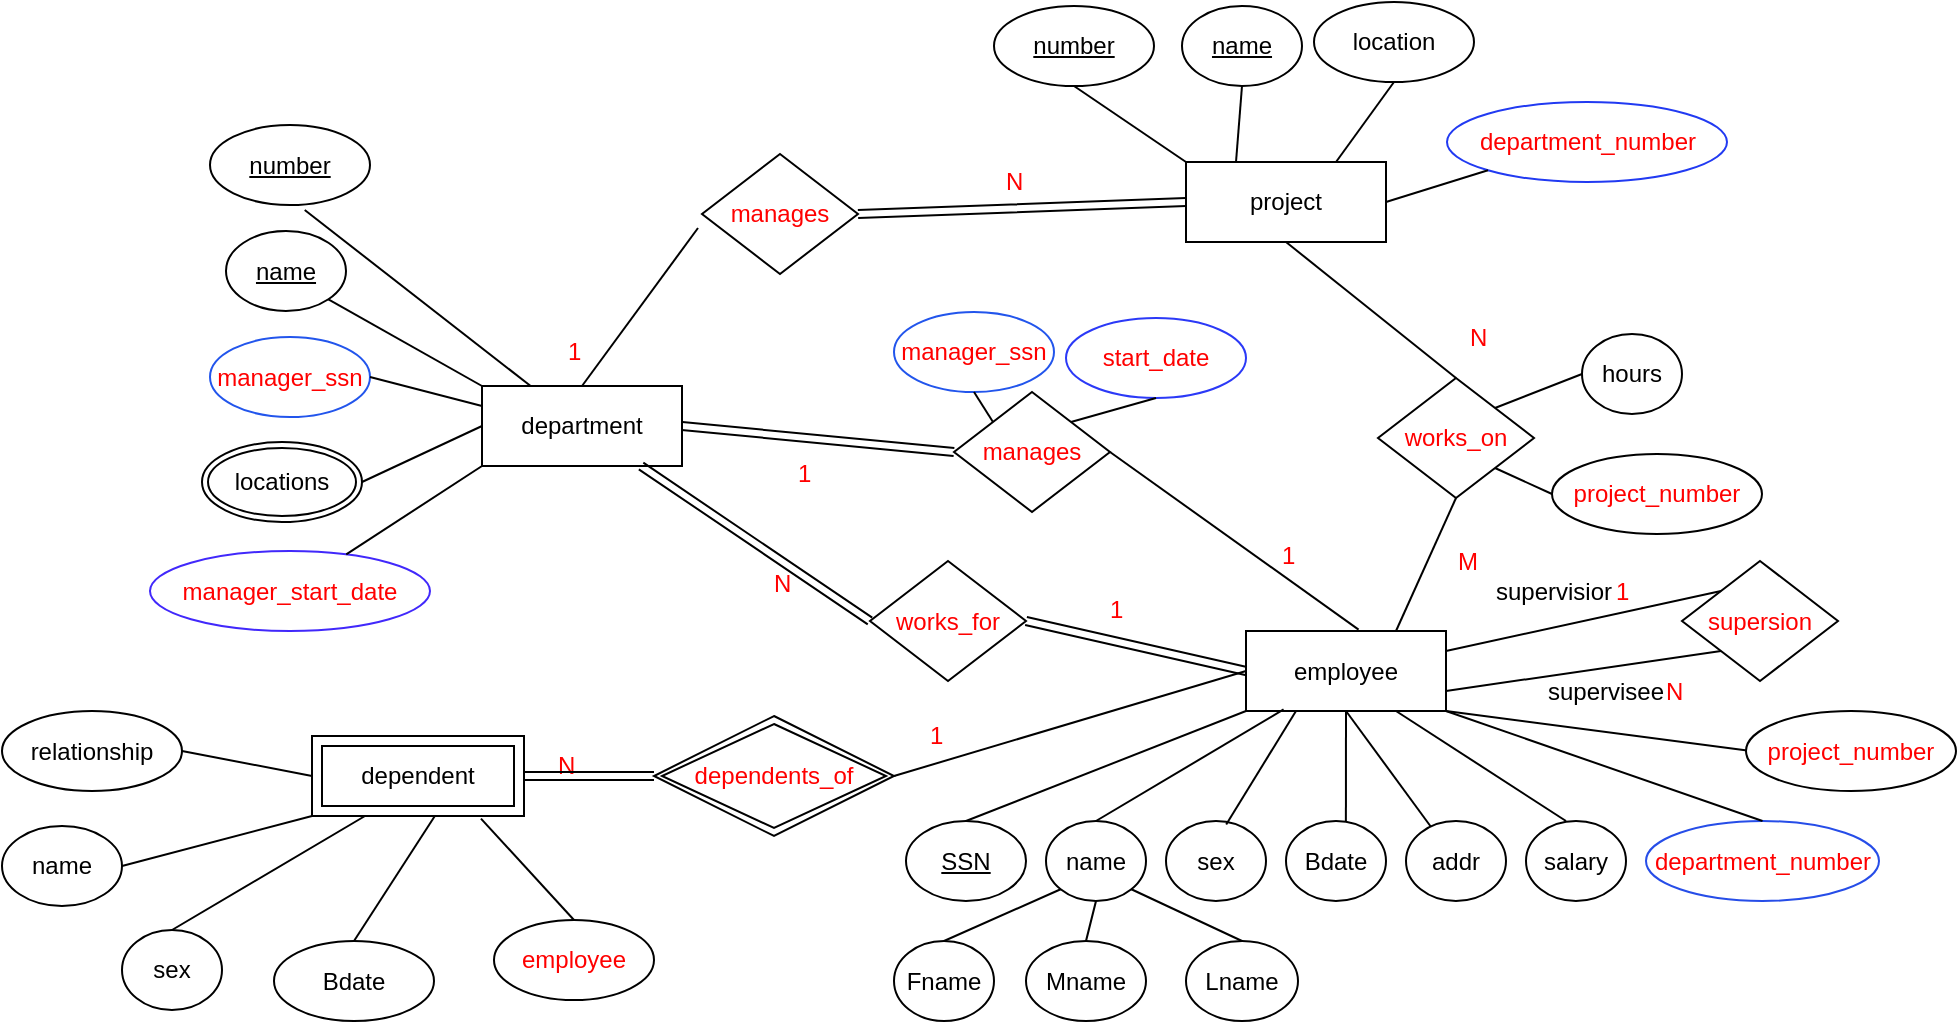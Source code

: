 <mxfile version="21.1.1" type="device">
  <diagram id="JC8BL4nsup9yCr4_APGE" name="E-R">
    <mxGraphModel dx="1202" dy="980" grid="0" gridSize="10" guides="1" tooltips="1" connect="1" arrows="1" fold="1" page="0" pageScale="1" pageWidth="827" pageHeight="1169" math="0" shadow="0">
      <root>
        <mxCell id="0" />
        <mxCell id="1" parent="0" />
        <mxCell id="Wl8H_iPrFYhx-jgxEYBW-3" value="manages" style="shape=rhombus;perimeter=rhombusPerimeter;whiteSpace=wrap;html=1;align=center;fontColor=#ff0000;" vertex="1" parent="1">
          <mxGeometry x="556" y="-17" width="78" height="60" as="geometry" />
        </mxCell>
        <mxCell id="Wl8H_iPrFYhx-jgxEYBW-4" value="" style="endArrow=none;html=1;rounded=0;entryX=0.563;entryY=-0.017;entryDx=0;entryDy=0;entryPerimeter=0;exitX=1;exitY=0.5;exitDx=0;exitDy=0;" edge="1" parent="1" source="Wl8H_iPrFYhx-jgxEYBW-3" target="vkApriOtjKxWbsv6Z0I2-6">
          <mxGeometry width="50" height="50" relative="1" as="geometry">
            <mxPoint x="215" y="219" as="sourcePoint" />
            <mxPoint x="363" y="138" as="targetPoint" />
          </mxGeometry>
        </mxCell>
        <mxCell id="Wl8H_iPrFYhx-jgxEYBW-5" value="" style="endArrow=none;html=1;rounded=0;exitX=0;exitY=0.5;exitDx=0;exitDy=0;entryX=1;entryY=0.5;entryDx=0;entryDy=0;shape=link;" edge="1" parent="1" source="Wl8H_iPrFYhx-jgxEYBW-3" target="Wl8H_iPrFYhx-jgxEYBW-6">
          <mxGeometry width="50" height="50" relative="1" as="geometry">
            <mxPoint x="367" y="222" as="sourcePoint" />
            <mxPoint x="344" y="249" as="targetPoint" />
          </mxGeometry>
        </mxCell>
        <mxCell id="Wl8H_iPrFYhx-jgxEYBW-6" value="department" style="whiteSpace=wrap;html=1;align=center;" vertex="1" parent="1">
          <mxGeometry x="320" y="-20" width="100" height="40" as="geometry" />
        </mxCell>
        <mxCell id="Wl8H_iPrFYhx-jgxEYBW-7" value="number" style="ellipse;whiteSpace=wrap;html=1;align=center;fontStyle=4;" vertex="1" parent="1">
          <mxGeometry x="184" y="-150.5" width="80" height="40" as="geometry" />
        </mxCell>
        <mxCell id="Wl8H_iPrFYhx-jgxEYBW-8" value="name" style="ellipse;whiteSpace=wrap;html=1;align=center;fontStyle=4;" vertex="1" parent="1">
          <mxGeometry x="192" y="-97.5" width="60" height="40" as="geometry" />
        </mxCell>
        <mxCell id="Wl8H_iPrFYhx-jgxEYBW-9" value="locations" style="ellipse;shape=doubleEllipse;margin=3;whiteSpace=wrap;html=1;align=center;" vertex="1" parent="1">
          <mxGeometry x="180" y="8" width="80" height="40" as="geometry" />
        </mxCell>
        <mxCell id="Wl8H_iPrFYhx-jgxEYBW-10" value="manager_ssn" style="ellipse;whiteSpace=wrap;html=1;align=center;strokeColor=#2255ec;fontColor=#ff0000;" vertex="1" parent="1">
          <mxGeometry x="184" y="-44.5" width="80" height="40" as="geometry" />
        </mxCell>
        <mxCell id="Wl8H_iPrFYhx-jgxEYBW-11" value="manager_start_date" style="ellipse;whiteSpace=wrap;html=1;align=center;fontColor=#ff0000;strokeColor=#4128fb;" vertex="1" parent="1">
          <mxGeometry x="154" y="62.5" width="140" height="40" as="geometry" />
        </mxCell>
        <mxCell id="Wl8H_iPrFYhx-jgxEYBW-12" value="" style="endArrow=none;html=1;rounded=0;exitX=0.592;exitY=1.063;exitDx=0;exitDy=0;exitPerimeter=0;" edge="1" parent="1" source="Wl8H_iPrFYhx-jgxEYBW-7" target="Wl8H_iPrFYhx-jgxEYBW-6">
          <mxGeometry width="50" height="50" relative="1" as="geometry">
            <mxPoint x="170" y="120" as="sourcePoint" />
            <mxPoint x="220" y="70" as="targetPoint" />
          </mxGeometry>
        </mxCell>
        <mxCell id="Wl8H_iPrFYhx-jgxEYBW-13" value="" style="endArrow=none;html=1;rounded=0;exitX=1;exitY=1;exitDx=0;exitDy=0;entryX=0;entryY=0;entryDx=0;entryDy=0;" edge="1" parent="1" source="Wl8H_iPrFYhx-jgxEYBW-8" target="Wl8H_iPrFYhx-jgxEYBW-6">
          <mxGeometry width="50" height="50" relative="1" as="geometry">
            <mxPoint x="100" y="130" as="sourcePoint" />
            <mxPoint x="230" y="80" as="targetPoint" />
          </mxGeometry>
        </mxCell>
        <mxCell id="Wl8H_iPrFYhx-jgxEYBW-14" value="" style="endArrow=none;html=1;rounded=0;exitX=1;exitY=0.5;exitDx=0;exitDy=0;entryX=0;entryY=0.25;entryDx=0;entryDy=0;" edge="1" parent="1" source="Wl8H_iPrFYhx-jgxEYBW-10" target="Wl8H_iPrFYhx-jgxEYBW-6">
          <mxGeometry width="50" height="50" relative="1" as="geometry">
            <mxPoint x="130" y="160" as="sourcePoint" />
            <mxPoint x="260" y="110" as="targetPoint" />
          </mxGeometry>
        </mxCell>
        <mxCell id="Wl8H_iPrFYhx-jgxEYBW-15" value="" style="endArrow=none;html=1;rounded=0;exitX=1;exitY=0.5;exitDx=0;exitDy=0;entryX=0;entryY=0.5;entryDx=0;entryDy=0;" edge="1" parent="1" source="Wl8H_iPrFYhx-jgxEYBW-9" target="Wl8H_iPrFYhx-jgxEYBW-6">
          <mxGeometry width="50" height="50" relative="1" as="geometry">
            <mxPoint x="140" y="170" as="sourcePoint" />
            <mxPoint x="270" y="120" as="targetPoint" />
          </mxGeometry>
        </mxCell>
        <mxCell id="Wl8H_iPrFYhx-jgxEYBW-16" value="" style="endArrow=none;html=1;rounded=0;exitX=0;exitY=1;exitDx=0;exitDy=0;" edge="1" parent="1" source="Wl8H_iPrFYhx-jgxEYBW-6" target="Wl8H_iPrFYhx-jgxEYBW-11">
          <mxGeometry width="50" height="50" relative="1" as="geometry">
            <mxPoint x="150" y="180" as="sourcePoint" />
            <mxPoint x="280" y="130" as="targetPoint" />
          </mxGeometry>
        </mxCell>
        <mxCell id="Wl8H_iPrFYhx-jgxEYBW-18" value="&lt;div&gt;1&lt;/div&gt;" style="text;html=1;strokeColor=none;fillColor=none;align=left;verticalAlign=middle;whiteSpace=wrap;rounded=0;fontColor=#ff0000;" vertex="1" parent="1">
          <mxGeometry x="718" y="58" width="19" height="14" as="geometry" />
        </mxCell>
        <mxCell id="Wl8H_iPrFYhx-jgxEYBW-19" value="&lt;div&gt;1&lt;/div&gt;" style="text;html=1;strokeColor=none;fillColor=none;align=left;verticalAlign=middle;whiteSpace=wrap;rounded=0;fontColor=#ff0000;" vertex="1" parent="1">
          <mxGeometry x="476" y="16" width="13" height="16" as="geometry" />
        </mxCell>
        <mxCell id="Wl8H_iPrFYhx-jgxEYBW-20" value="start_date" style="ellipse;whiteSpace=wrap;html=1;align=center;fontColor=#ff0000;strokeColor=#2b39f7;" vertex="1" parent="1">
          <mxGeometry x="612" y="-54" width="90" height="40" as="geometry" />
        </mxCell>
        <mxCell id="Wl8H_iPrFYhx-jgxEYBW-21" value="" style="endArrow=none;html=1;rounded=0;exitX=0.5;exitY=1;exitDx=0;exitDy=0;entryX=1;entryY=0;entryDx=0;entryDy=0;" edge="1" parent="1" source="Wl8H_iPrFYhx-jgxEYBW-20" target="Wl8H_iPrFYhx-jgxEYBW-3">
          <mxGeometry width="50" height="50" relative="1" as="geometry">
            <mxPoint x="280" y="130" as="sourcePoint" />
            <mxPoint x="300" y="80" as="targetPoint" />
          </mxGeometry>
        </mxCell>
        <mxCell id="Wl8H_iPrFYhx-jgxEYBW-22" value="manager_ssn" style="ellipse;whiteSpace=wrap;html=1;align=center;strokeColor=#2255ec;fontColor=#ff0000;" vertex="1" parent="1">
          <mxGeometry x="526" y="-57" width="80" height="40" as="geometry" />
        </mxCell>
        <mxCell id="Wl8H_iPrFYhx-jgxEYBW-23" value="" style="endArrow=none;html=1;rounded=0;exitX=0.5;exitY=1;exitDx=0;exitDy=0;entryX=0;entryY=0;entryDx=0;entryDy=0;" edge="1" parent="1" source="Wl8H_iPrFYhx-jgxEYBW-22" target="Wl8H_iPrFYhx-jgxEYBW-3">
          <mxGeometry width="50" height="50" relative="1" as="geometry">
            <mxPoint x="132" y="468" as="sourcePoint" />
            <mxPoint x="318" y="380" as="targetPoint" />
          </mxGeometry>
        </mxCell>
        <mxCell id="x9lgvti6asZpMGQ8VtIj-3" value="manages" style="shape=rhombus;perimeter=rhombusPerimeter;whiteSpace=wrap;html=1;align=center;fontColor=#ff0000;" vertex="1" parent="1">
          <mxGeometry x="430" y="-136" width="78" height="60" as="geometry" />
        </mxCell>
        <mxCell id="x9lgvti6asZpMGQ8VtIj-5" value="" style="endArrow=none;html=1;rounded=0;exitX=0.5;exitY=0;exitDx=0;exitDy=0;" edge="1" parent="1" source="Wl8H_iPrFYhx-jgxEYBW-6">
          <mxGeometry width="50" height="50" relative="1" as="geometry">
            <mxPoint x="184" y="-254" as="sourcePoint" />
            <mxPoint x="428" y="-99" as="targetPoint" />
          </mxGeometry>
        </mxCell>
        <mxCell id="x9lgvti6asZpMGQ8VtIj-6" value="project" style="whiteSpace=wrap;html=1;align=center;" vertex="1" parent="1">
          <mxGeometry x="672" y="-132" width="100" height="40" as="geometry" />
        </mxCell>
        <mxCell id="x9lgvti6asZpMGQ8VtIj-7" value="number" style="ellipse;whiteSpace=wrap;html=1;align=center;fontStyle=4;" vertex="1" parent="1">
          <mxGeometry x="576" y="-210" width="80" height="40" as="geometry" />
        </mxCell>
        <mxCell id="x9lgvti6asZpMGQ8VtIj-8" value="name" style="ellipse;whiteSpace=wrap;html=1;align=center;fontStyle=4;" vertex="1" parent="1">
          <mxGeometry x="670" y="-210" width="60" height="40" as="geometry" />
        </mxCell>
        <mxCell id="x9lgvti6asZpMGQ8VtIj-9" value="location" style="ellipse;whiteSpace=wrap;html=1;align=center;" vertex="1" parent="1">
          <mxGeometry x="736" y="-212" width="80" height="40" as="geometry" />
        </mxCell>
        <mxCell id="x9lgvti6asZpMGQ8VtIj-10" value="department_number" style="ellipse;whiteSpace=wrap;html=1;align=center;strokeColor=#213af2;fontColor=#ff0000;" vertex="1" parent="1">
          <mxGeometry x="802.5" y="-162" width="140" height="40" as="geometry" />
        </mxCell>
        <mxCell id="x9lgvti6asZpMGQ8VtIj-11" value="" style="endArrow=none;html=1;rounded=0;exitX=0.5;exitY=1;exitDx=0;exitDy=0;entryX=0;entryY=0;entryDx=0;entryDy=0;" edge="1" parent="1" source="x9lgvti6asZpMGQ8VtIj-7" target="x9lgvti6asZpMGQ8VtIj-6">
          <mxGeometry width="50" height="50" relative="1" as="geometry">
            <mxPoint x="796" y="-33" as="sourcePoint" />
            <mxPoint x="846" y="-83" as="targetPoint" />
          </mxGeometry>
        </mxCell>
        <mxCell id="x9lgvti6asZpMGQ8VtIj-12" value="" style="endArrow=none;html=1;rounded=0;exitX=0.5;exitY=1;exitDx=0;exitDy=0;entryX=0.25;entryY=0;entryDx=0;entryDy=0;" edge="1" parent="1" source="x9lgvti6asZpMGQ8VtIj-8" target="x9lgvti6asZpMGQ8VtIj-6">
          <mxGeometry width="50" height="50" relative="1" as="geometry">
            <mxPoint x="726" y="-23" as="sourcePoint" />
            <mxPoint x="856" y="-73" as="targetPoint" />
          </mxGeometry>
        </mxCell>
        <mxCell id="x9lgvti6asZpMGQ8VtIj-13" value="" style="endArrow=none;html=1;rounded=0;exitX=0.5;exitY=1;exitDx=0;exitDy=0;entryX=0.75;entryY=0;entryDx=0;entryDy=0;" edge="1" parent="1" source="x9lgvti6asZpMGQ8VtIj-9" target="x9lgvti6asZpMGQ8VtIj-6">
          <mxGeometry width="50" height="50" relative="1" as="geometry">
            <mxPoint x="756" y="7" as="sourcePoint" />
            <mxPoint x="882" y="-124" as="targetPoint" />
          </mxGeometry>
        </mxCell>
        <mxCell id="x9lgvti6asZpMGQ8VtIj-14" value="" style="endArrow=none;html=1;rounded=0;exitX=1;exitY=0.5;exitDx=0;exitDy=0;entryX=0;entryY=1;entryDx=0;entryDy=0;" edge="1" parent="1" source="x9lgvti6asZpMGQ8VtIj-6" target="x9lgvti6asZpMGQ8VtIj-10">
          <mxGeometry width="50" height="50" relative="1" as="geometry">
            <mxPoint x="776" y="27" as="sourcePoint" />
            <mxPoint x="906" y="-23" as="targetPoint" />
          </mxGeometry>
        </mxCell>
        <mxCell id="x9lgvti6asZpMGQ8VtIj-15" value="&lt;div&gt;1&lt;/div&gt;" style="text;html=1;strokeColor=none;fillColor=none;align=left;verticalAlign=middle;whiteSpace=wrap;rounded=0;fontColor=#ff0000;" vertex="1" parent="1">
          <mxGeometry x="360.5" y="-44" width="19" height="14" as="geometry" />
        </mxCell>
        <mxCell id="x9lgvti6asZpMGQ8VtIj-16" value="&lt;div&gt;N&lt;/div&gt;" style="text;html=1;strokeColor=none;fillColor=none;align=left;verticalAlign=middle;whiteSpace=wrap;rounded=0;fontColor=#ff0000;" vertex="1" parent="1">
          <mxGeometry x="579.5" y="-130" width="13" height="16" as="geometry" />
        </mxCell>
        <mxCell id="x9lgvti6asZpMGQ8VtIj-17" value="" style="endArrow=none;html=1;rounded=0;entryX=0;entryY=0.5;entryDx=0;entryDy=0;shape=link;exitX=1;exitY=0.5;exitDx=0;exitDy=0;" edge="1" parent="1" source="x9lgvti6asZpMGQ8VtIj-3" target="x9lgvti6asZpMGQ8VtIj-6">
          <mxGeometry width="50" height="50" relative="1" as="geometry">
            <mxPoint x="590" y="-108" as="sourcePoint" />
            <mxPoint x="413" y="-151" as="targetPoint" />
          </mxGeometry>
        </mxCell>
        <mxCell id="vkApriOtjKxWbsv6Z0I2-3" value="works_for" style="shape=rhombus;perimeter=rhombusPerimeter;whiteSpace=wrap;html=1;align=center;fontColor=#ff0000;" vertex="1" parent="1">
          <mxGeometry x="514" y="67.5" width="78" height="60" as="geometry" />
        </mxCell>
        <mxCell id="vkApriOtjKxWbsv6Z0I2-6" value="employee" style="whiteSpace=wrap;html=1;align=center;" vertex="1" parent="1">
          <mxGeometry x="702" y="102.5" width="100" height="40" as="geometry" />
        </mxCell>
        <mxCell id="vkApriOtjKxWbsv6Z0I2-7" value="SSN" style="ellipse;whiteSpace=wrap;html=1;align=center;fontStyle=4;" vertex="1" parent="1">
          <mxGeometry x="532" y="197.5" width="60" height="40" as="geometry" />
        </mxCell>
        <mxCell id="vkApriOtjKxWbsv6Z0I2-8" value="name" style="ellipse;whiteSpace=wrap;html=1;align=center;" vertex="1" parent="1">
          <mxGeometry x="602" y="197.5" width="50" height="40" as="geometry" />
        </mxCell>
        <mxCell id="vkApriOtjKxWbsv6Z0I2-9" value="department_number" style="ellipse;whiteSpace=wrap;html=1;align=center;strokeColor=#264de8;fontColor=#ff0000;" vertex="1" parent="1">
          <mxGeometry x="902" y="197.5" width="116.5" height="40" as="geometry" />
        </mxCell>
        <mxCell id="vkApriOtjKxWbsv6Z0I2-10" value="" style="endArrow=none;html=1;rounded=0;exitX=0.5;exitY=0;exitDx=0;exitDy=0;entryX=0;entryY=1;entryDx=0;entryDy=0;" edge="1" parent="1" source="vkApriOtjKxWbsv6Z0I2-7" target="vkApriOtjKxWbsv6Z0I2-6">
          <mxGeometry width="50" height="50" relative="1" as="geometry">
            <mxPoint x="632" y="197.5" as="sourcePoint" />
            <mxPoint x="682" y="147.5" as="targetPoint" />
          </mxGeometry>
        </mxCell>
        <mxCell id="vkApriOtjKxWbsv6Z0I2-11" value="" style="endArrow=none;html=1;rounded=0;exitX=0.599;exitY=0.021;exitDx=0;exitDy=0;exitPerimeter=0;entryX=0.5;entryY=1;entryDx=0;entryDy=0;" edge="1" parent="1" source="vkApriOtjKxWbsv6Z0I2-19" target="vkApriOtjKxWbsv6Z0I2-6">
          <mxGeometry width="50" height="50" relative="1" as="geometry">
            <mxPoint x="642" y="197.5" as="sourcePoint" />
            <mxPoint x="812" y="157.5" as="targetPoint" />
          </mxGeometry>
        </mxCell>
        <mxCell id="vkApriOtjKxWbsv6Z0I2-12" value="" style="endArrow=none;html=1;rounded=0;exitX=0.5;exitY=0;exitDx=0;exitDy=0;entryX=0.188;entryY=0.981;entryDx=0;entryDy=0;entryPerimeter=0;" edge="1" parent="1" source="vkApriOtjKxWbsv6Z0I2-8" target="vkApriOtjKxWbsv6Z0I2-6">
          <mxGeometry width="50" height="50" relative="1" as="geometry">
            <mxPoint x="592" y="237.5" as="sourcePoint" />
            <mxPoint x="722" y="187.5" as="targetPoint" />
          </mxGeometry>
        </mxCell>
        <mxCell id="vkApriOtjKxWbsv6Z0I2-13" value="" style="endArrow=none;html=1;rounded=0;exitX=0;exitY=0.5;exitDx=0;exitDy=0;entryX=1;entryY=1;entryDx=0;entryDy=0;" edge="1" parent="1" target="vkApriOtjKxWbsv6Z0I2-6">
          <mxGeometry width="50" height="50" relative="1" as="geometry">
            <mxPoint x="954.5" y="162.5" as="sourcePoint" />
            <mxPoint x="732" y="197.5" as="targetPoint" />
          </mxGeometry>
        </mxCell>
        <mxCell id="vkApriOtjKxWbsv6Z0I2-14" value="" style="endArrow=none;html=1;rounded=0;entryX=0.5;entryY=0;entryDx=0;entryDy=0;exitX=1;exitY=1;exitDx=0;exitDy=0;" edge="1" parent="1" target="vkApriOtjKxWbsv6Z0I2-9" source="vkApriOtjKxWbsv6Z0I2-6">
          <mxGeometry width="50" height="50" relative="1" as="geometry">
            <mxPoint x="800" y="145" as="sourcePoint" />
            <mxPoint x="742" y="207.5" as="targetPoint" />
          </mxGeometry>
        </mxCell>
        <mxCell id="vkApriOtjKxWbsv6Z0I2-15" value="Mname" style="ellipse;whiteSpace=wrap;html=1;align=center;" vertex="1" parent="1">
          <mxGeometry x="592" y="257.5" width="60" height="40" as="geometry" />
        </mxCell>
        <mxCell id="vkApriOtjKxWbsv6Z0I2-16" value="Lname" style="ellipse;whiteSpace=wrap;html=1;align=center;" vertex="1" parent="1">
          <mxGeometry x="672" y="257.5" width="56" height="40" as="geometry" />
        </mxCell>
        <mxCell id="vkApriOtjKxWbsv6Z0I2-17" value="Fname" style="ellipse;whiteSpace=wrap;html=1;align=center;" vertex="1" parent="1">
          <mxGeometry x="526" y="257.5" width="50" height="40" as="geometry" />
        </mxCell>
        <mxCell id="vkApriOtjKxWbsv6Z0I2-18" value="sex" style="ellipse;whiteSpace=wrap;html=1;align=center;" vertex="1" parent="1">
          <mxGeometry x="662" y="197.5" width="50" height="40" as="geometry" />
        </mxCell>
        <mxCell id="vkApriOtjKxWbsv6Z0I2-19" value="Bdate" style="ellipse;whiteSpace=wrap;html=1;align=center;" vertex="1" parent="1">
          <mxGeometry x="722" y="197.5" width="50" height="40" as="geometry" />
        </mxCell>
        <mxCell id="vkApriOtjKxWbsv6Z0I2-20" value="addr" style="ellipse;whiteSpace=wrap;html=1;align=center;" vertex="1" parent="1">
          <mxGeometry x="782" y="197.5" width="50" height="40" as="geometry" />
        </mxCell>
        <mxCell id="vkApriOtjKxWbsv6Z0I2-21" value="salary" style="ellipse;whiteSpace=wrap;html=1;align=center;" vertex="1" parent="1">
          <mxGeometry x="842" y="197.5" width="50" height="40" as="geometry" />
        </mxCell>
        <mxCell id="vkApriOtjKxWbsv6Z0I2-22" value="hours" style="ellipse;whiteSpace=wrap;html=1;align=center;" vertex="1" parent="1">
          <mxGeometry x="870" y="-46" width="50" height="40" as="geometry" />
        </mxCell>
        <mxCell id="vkApriOtjKxWbsv6Z0I2-23" value="project_number" style="ellipse;whiteSpace=wrap;html=1;align=center;fontColor=#ff0000;" vertex="1" parent="1">
          <mxGeometry x="952" y="142.5" width="105" height="40" as="geometry" />
        </mxCell>
        <mxCell id="vkApriOtjKxWbsv6Z0I2-25" value="" style="endArrow=none;html=1;rounded=0;exitX=0.602;exitY=0.044;exitDx=0;exitDy=0;entryX=0.25;entryY=1;entryDx=0;entryDy=0;exitPerimeter=0;" edge="1" parent="1" source="vkApriOtjKxWbsv6Z0I2-18" target="vkApriOtjKxWbsv6Z0I2-6">
          <mxGeometry width="50" height="50" relative="1" as="geometry">
            <mxPoint x="572" y="207.5" as="sourcePoint" />
            <mxPoint x="782" y="167.5" as="targetPoint" />
          </mxGeometry>
        </mxCell>
        <mxCell id="vkApriOtjKxWbsv6Z0I2-26" value="" style="endArrow=none;html=1;rounded=0;entryX=0.5;entryY=1;entryDx=0;entryDy=0;" edge="1" parent="1" source="vkApriOtjKxWbsv6Z0I2-20" target="vkApriOtjKxWbsv6Z0I2-6">
          <mxGeometry width="50" height="50" relative="1" as="geometry">
            <mxPoint x="582" y="217.5" as="sourcePoint" />
            <mxPoint x="792" y="177.5" as="targetPoint" />
          </mxGeometry>
        </mxCell>
        <mxCell id="vkApriOtjKxWbsv6Z0I2-27" value="" style="endArrow=none;html=1;rounded=0;exitX=0.5;exitY=0;exitDx=0;exitDy=0;entryX=0;entryY=1;entryDx=0;entryDy=0;" edge="1" parent="1" source="vkApriOtjKxWbsv6Z0I2-17" target="vkApriOtjKxWbsv6Z0I2-8">
          <mxGeometry width="50" height="50" relative="1" as="geometry">
            <mxPoint x="592" y="227.5" as="sourcePoint" />
            <mxPoint x="802" y="187.5" as="targetPoint" />
          </mxGeometry>
        </mxCell>
        <mxCell id="vkApriOtjKxWbsv6Z0I2-28" value="" style="endArrow=none;html=1;rounded=0;exitX=0.5;exitY=0;exitDx=0;exitDy=0;entryX=0.5;entryY=1;entryDx=0;entryDy=0;" edge="1" parent="1" source="vkApriOtjKxWbsv6Z0I2-15" target="vkApriOtjKxWbsv6Z0I2-8">
          <mxGeometry width="50" height="50" relative="1" as="geometry">
            <mxPoint x="602" y="237.5" as="sourcePoint" />
            <mxPoint x="812" y="197.5" as="targetPoint" />
          </mxGeometry>
        </mxCell>
        <mxCell id="vkApriOtjKxWbsv6Z0I2-29" value="" style="endArrow=none;html=1;rounded=0;exitX=1;exitY=1;exitDx=0;exitDy=0;entryX=0.5;entryY=0;entryDx=0;entryDy=0;" edge="1" parent="1" source="vkApriOtjKxWbsv6Z0I2-8" target="vkApriOtjKxWbsv6Z0I2-16">
          <mxGeometry width="50" height="50" relative="1" as="geometry">
            <mxPoint x="612" y="247.5" as="sourcePoint" />
            <mxPoint x="822" y="207.5" as="targetPoint" />
          </mxGeometry>
        </mxCell>
        <mxCell id="vkApriOtjKxWbsv6Z0I2-30" value="" style="endArrow=none;html=1;rounded=0;exitX=0;exitY=0.5;exitDx=0;exitDy=0;entryX=1;entryY=0;entryDx=0;entryDy=0;" edge="1" parent="1" source="vkApriOtjKxWbsv6Z0I2-22" target="vkApriOtjKxWbsv6Z0I2-35">
          <mxGeometry width="50" height="50" relative="1" as="geometry">
            <mxPoint x="755" y="214.5" as="sourcePoint" />
            <mxPoint x="965" y="174.5" as="targetPoint" />
          </mxGeometry>
        </mxCell>
        <mxCell id="vkApriOtjKxWbsv6Z0I2-31" value="" style="endArrow=none;html=1;rounded=0;entryX=0.75;entryY=1;entryDx=0;entryDy=0;" edge="1" parent="1" target="vkApriOtjKxWbsv6Z0I2-6">
          <mxGeometry width="50" height="50" relative="1" as="geometry">
            <mxPoint x="862" y="197.5" as="sourcePoint" />
            <mxPoint x="852" y="237.5" as="targetPoint" />
          </mxGeometry>
        </mxCell>
        <mxCell id="vkApriOtjKxWbsv6Z0I2-35" value="works_on" style="shape=rhombus;perimeter=rhombusPerimeter;whiteSpace=wrap;html=1;align=center;fontColor=#ff0000;" vertex="1" parent="1">
          <mxGeometry x="768" y="-24" width="78" height="60" as="geometry" />
        </mxCell>
        <mxCell id="vkApriOtjKxWbsv6Z0I2-37" value="" style="endArrow=none;html=1;rounded=0;entryX=0.5;entryY=1;entryDx=0;entryDy=0;exitX=0.75;exitY=0;exitDx=0;exitDy=0;" edge="1" parent="1" source="vkApriOtjKxWbsv6Z0I2-6" target="vkApriOtjKxWbsv6Z0I2-35">
          <mxGeometry width="50" height="50" relative="1" as="geometry">
            <mxPoint x="915" y="301.5" as="sourcePoint" />
            <mxPoint x="952" y="303" as="targetPoint" />
          </mxGeometry>
        </mxCell>
        <mxCell id="vkApriOtjKxWbsv6Z0I2-39" value="supersion" style="shape=rhombus;perimeter=rhombusPerimeter;whiteSpace=wrap;html=1;align=center;fontColor=#ff0000;" vertex="1" parent="1">
          <mxGeometry x="920" y="67.5" width="78" height="60" as="geometry" />
        </mxCell>
        <mxCell id="vkApriOtjKxWbsv6Z0I2-40" value="" style="endArrow=none;html=1;rounded=0;exitX=1;exitY=0.25;exitDx=0;exitDy=0;entryX=0;entryY=0;entryDx=0;entryDy=0;" edge="1" parent="1" source="vkApriOtjKxWbsv6Z0I2-6" target="vkApriOtjKxWbsv6Z0I2-39">
          <mxGeometry width="50" height="50" relative="1" as="geometry">
            <mxPoint x="815" y="367" as="sourcePoint" />
            <mxPoint x="939" y="387" as="targetPoint" />
          </mxGeometry>
        </mxCell>
        <mxCell id="vkApriOtjKxWbsv6Z0I2-41" value="" style="endArrow=none;html=1;rounded=0;exitX=1;exitY=0.75;exitDx=0;exitDy=0;entryX=0;entryY=1;entryDx=0;entryDy=0;" edge="1" parent="1" source="vkApriOtjKxWbsv6Z0I2-6" target="vkApriOtjKxWbsv6Z0I2-39">
          <mxGeometry width="50" height="50" relative="1" as="geometry">
            <mxPoint x="815" y="387" as="sourcePoint" />
            <mxPoint x="881" y="372" as="targetPoint" />
          </mxGeometry>
        </mxCell>
        <mxCell id="vkApriOtjKxWbsv6Z0I2-42" value="&lt;div&gt;supervisior&lt;/div&gt;" style="text;html=1;strokeColor=none;fillColor=none;align=left;verticalAlign=middle;whiteSpace=wrap;rounded=0;" vertex="1" parent="1">
          <mxGeometry x="825" y="66" width="71" height="34" as="geometry" />
        </mxCell>
        <mxCell id="vkApriOtjKxWbsv6Z0I2-43" value="&lt;div&gt;supervisee&lt;/div&gt;" style="text;html=1;strokeColor=none;fillColor=none;align=left;verticalAlign=middle;whiteSpace=wrap;rounded=0;" vertex="1" parent="1">
          <mxGeometry x="851" y="116" width="71" height="34" as="geometry" />
        </mxCell>
        <mxCell id="vkApriOtjKxWbsv6Z0I2-44" value="&lt;div&gt;1&lt;/div&gt;" style="text;html=1;strokeColor=none;fillColor=none;align=left;verticalAlign=middle;whiteSpace=wrap;rounded=0;fontColor=#ff0000;" vertex="1" parent="1">
          <mxGeometry x="885" y="76" width="19" height="14" as="geometry" />
        </mxCell>
        <mxCell id="vkApriOtjKxWbsv6Z0I2-45" value="&lt;div&gt;N&lt;/div&gt;" style="text;html=1;strokeColor=none;fillColor=none;align=left;verticalAlign=middle;whiteSpace=wrap;rounded=0;fontColor=#ff0000;" vertex="1" parent="1">
          <mxGeometry x="910" y="125" width="13" height="16" as="geometry" />
        </mxCell>
        <mxCell id="vkApriOtjKxWbsv6Z0I2-46" value="&lt;div&gt;N&lt;/div&gt;" style="text;html=1;strokeColor=none;fillColor=none;align=left;verticalAlign=middle;whiteSpace=wrap;rounded=0;fontColor=#ff0000;" vertex="1" parent="1">
          <mxGeometry x="464" y="72" width="27" height="14" as="geometry" />
        </mxCell>
        <mxCell id="vkApriOtjKxWbsv6Z0I2-47" value="&lt;div&gt;1&lt;/div&gt;" style="text;html=1;strokeColor=none;fillColor=none;align=left;verticalAlign=middle;whiteSpace=wrap;rounded=0;fontColor=#ff0000;" vertex="1" parent="1">
          <mxGeometry x="632" y="84" width="13" height="16" as="geometry" />
        </mxCell>
        <mxCell id="vkApriOtjKxWbsv6Z0I2-48" value="&lt;div&gt;M&lt;/div&gt;" style="text;html=1;strokeColor=none;fillColor=none;align=left;verticalAlign=middle;whiteSpace=wrap;rounded=0;fontColor=#ff0000;" vertex="1" parent="1">
          <mxGeometry x="806" y="61" width="19" height="14" as="geometry" />
        </mxCell>
        <mxCell id="vkApriOtjKxWbsv6Z0I2-49" value="&lt;div&gt;N&lt;/div&gt;" style="text;html=1;strokeColor=none;fillColor=none;align=left;verticalAlign=middle;whiteSpace=wrap;rounded=0;fontColor=#ff0000;" vertex="1" parent="1">
          <mxGeometry x="812" y="-52" width="13" height="16" as="geometry" />
        </mxCell>
        <mxCell id="vkApriOtjKxWbsv6Z0I2-50" value="" style="endArrow=none;html=1;rounded=0;exitX=0.5;exitY=0;exitDx=0;exitDy=0;entryX=0.5;entryY=1;entryDx=0;entryDy=0;" edge="1" parent="1" source="vkApriOtjKxWbsv6Z0I2-35" target="x9lgvti6asZpMGQ8VtIj-6">
          <mxGeometry width="50" height="50" relative="1" as="geometry">
            <mxPoint x="1065" y="303.5" as="sourcePoint" />
            <mxPoint x="1029" y="303.5" as="targetPoint" />
          </mxGeometry>
        </mxCell>
        <mxCell id="vkApriOtjKxWbsv6Z0I2-51" value="" style="endArrow=none;html=1;rounded=0;exitX=0;exitY=0.5;exitDx=0;exitDy=0;entryX=1;entryY=0.5;entryDx=0;entryDy=0;shape=link;" edge="1" parent="1" source="vkApriOtjKxWbsv6Z0I2-6" target="vkApriOtjKxWbsv6Z0I2-3">
          <mxGeometry width="50" height="50" relative="1" as="geometry">
            <mxPoint x="743.25" y="57.79" as="sourcePoint" />
            <mxPoint x="707.25" y="57.79" as="targetPoint" />
          </mxGeometry>
        </mxCell>
        <mxCell id="vkApriOtjKxWbsv6Z0I2-52" value="" style="endArrow=none;html=1;rounded=0;entryX=0;entryY=0.5;entryDx=0;entryDy=0;shape=link;" edge="1" parent="1" source="Wl8H_iPrFYhx-jgxEYBW-6" target="vkApriOtjKxWbsv6Z0I2-3">
          <mxGeometry width="50" height="50" relative="1" as="geometry">
            <mxPoint x="457" y="38.79" as="sourcePoint" />
            <mxPoint x="493" y="38.79" as="targetPoint" />
          </mxGeometry>
        </mxCell>
        <mxCell id="vkApriOtjKxWbsv6Z0I2-53" value="project_number" style="ellipse;whiteSpace=wrap;html=1;align=center;fontColor=#ff0000;" vertex="1" parent="1">
          <mxGeometry x="855" y="14" width="105" height="40" as="geometry" />
        </mxCell>
        <mxCell id="vkApriOtjKxWbsv6Z0I2-54" value="" style="endArrow=none;html=1;rounded=0;exitX=0;exitY=0.5;exitDx=0;exitDy=0;entryX=1;entryY=1;entryDx=0;entryDy=0;" edge="1" parent="1" source="vkApriOtjKxWbsv6Z0I2-53" target="vkApriOtjKxWbsv6Z0I2-35">
          <mxGeometry width="50" height="50" relative="1" as="geometry">
            <mxPoint x="1054" y="368.5" as="sourcePoint" />
            <mxPoint x="1020" y="327.5" as="targetPoint" />
          </mxGeometry>
        </mxCell>
        <mxCell id="i0kcuomNW0cffmiGVuwt-4" value="employee" style="ellipse;whiteSpace=wrap;html=1;align=center;fontColor=#ff0000;" vertex="1" parent="1">
          <mxGeometry x="326" y="247" width="80" height="40" as="geometry" />
        </mxCell>
        <mxCell id="i0kcuomNW0cffmiGVuwt-5" value="relationship" style="ellipse;whiteSpace=wrap;html=1;align=center;" vertex="1" parent="1">
          <mxGeometry x="80" y="142.5" width="90" height="40" as="geometry" />
        </mxCell>
        <mxCell id="i0kcuomNW0cffmiGVuwt-6" value="" style="endArrow=none;html=1;rounded=0;exitX=1;exitY=0.5;exitDx=0;exitDy=0;entryX=0;entryY=1;entryDx=0;entryDy=0;" edge="1" parent="1" source="i0kcuomNW0cffmiGVuwt-12" target="CNV3EOQP-s0teQgOFq6g-13">
          <mxGeometry width="50" height="50" relative="1" as="geometry">
            <mxPoint x="118" y="259.5" as="sourcePoint" />
            <mxPoint x="234.0" y="209.5" as="targetPoint" />
          </mxGeometry>
        </mxCell>
        <mxCell id="i0kcuomNW0cffmiGVuwt-7" value="" style="endArrow=none;html=1;rounded=0;exitX=0.5;exitY=0;exitDx=0;exitDy=0;entryX=0.25;entryY=1;entryDx=0;entryDy=0;" edge="1" parent="1" source="i0kcuomNW0cffmiGVuwt-11" target="CNV3EOQP-s0teQgOFq6g-13">
          <mxGeometry width="50" height="50" relative="1" as="geometry">
            <mxPoint x="208" y="259.5" as="sourcePoint" />
            <mxPoint x="259.0" y="209.5" as="targetPoint" />
          </mxGeometry>
        </mxCell>
        <mxCell id="i0kcuomNW0cffmiGVuwt-8" value="" style="endArrow=none;html=1;rounded=0;exitX=0.5;exitY=0;exitDx=0;exitDy=0;entryX=0.797;entryY=1.032;entryDx=0;entryDy=0;entryPerimeter=0;" edge="1" parent="1" source="i0kcuomNW0cffmiGVuwt-4" target="CNV3EOQP-s0teQgOFq6g-13">
          <mxGeometry width="50" height="50" relative="1" as="geometry">
            <mxPoint x="158" y="299.5" as="sourcePoint" />
            <mxPoint x="314.7" y="209.94" as="targetPoint" />
          </mxGeometry>
        </mxCell>
        <mxCell id="i0kcuomNW0cffmiGVuwt-9" value="" style="endArrow=none;html=1;rounded=0;exitX=0;exitY=0.5;exitDx=0;exitDy=0;entryX=1;entryY=0.5;entryDx=0;entryDy=0;" edge="1" parent="1" source="CNV3EOQP-s0teQgOFq6g-13" target="i0kcuomNW0cffmiGVuwt-5">
          <mxGeometry width="50" height="50" relative="1" as="geometry">
            <mxPoint x="234.0" y="189.5" as="sourcePoint" />
            <mxPoint x="308" y="269.5" as="targetPoint" />
          </mxGeometry>
        </mxCell>
        <mxCell id="i0kcuomNW0cffmiGVuwt-10" value="Bdate" style="ellipse;whiteSpace=wrap;html=1;align=center;" vertex="1" parent="1">
          <mxGeometry x="216" y="257.5" width="80" height="40" as="geometry" />
        </mxCell>
        <mxCell id="i0kcuomNW0cffmiGVuwt-11" value="sex" style="ellipse;whiteSpace=wrap;html=1;align=center;" vertex="1" parent="1">
          <mxGeometry x="140" y="252" width="50" height="40" as="geometry" />
        </mxCell>
        <mxCell id="i0kcuomNW0cffmiGVuwt-12" value="name" style="ellipse;whiteSpace=wrap;html=1;align=center;" vertex="1" parent="1">
          <mxGeometry x="80" y="200" width="60" height="40" as="geometry" />
        </mxCell>
        <mxCell id="i0kcuomNW0cffmiGVuwt-13" value="" style="endArrow=none;html=1;rounded=0;exitX=0.5;exitY=0;exitDx=0;exitDy=0;entryX=0.581;entryY=0.994;entryDx=0;entryDy=0;entryPerimeter=0;" edge="1" parent="1" source="i0kcuomNW0cffmiGVuwt-10" target="CNV3EOQP-s0teQgOFq6g-13">
          <mxGeometry width="50" height="50" relative="1" as="geometry">
            <mxPoint x="218" y="269.5" as="sourcePoint" />
            <mxPoint x="295.5" y="210.86" as="targetPoint" />
          </mxGeometry>
        </mxCell>
        <mxCell id="i0kcuomNW0cffmiGVuwt-16" value="" style="endArrow=none;html=1;rounded=0;entryX=1;entryY=0.5;entryDx=0;entryDy=0;exitX=0;exitY=0.5;exitDx=0;exitDy=0;" edge="1" parent="1" source="vkApriOtjKxWbsv6Z0I2-6" target="CNV3EOQP-s0teQgOFq6g-9">
          <mxGeometry width="50" height="50" relative="1" as="geometry">
            <mxPoint x="412" y="98" as="sourcePoint" />
            <mxPoint x="212" y="363.5" as="targetPoint" />
          </mxGeometry>
        </mxCell>
        <mxCell id="i0kcuomNW0cffmiGVuwt-19" value="&lt;div&gt;1&lt;/div&gt;" style="text;html=1;strokeColor=none;fillColor=none;align=left;verticalAlign=middle;whiteSpace=wrap;rounded=0;fontColor=#ff0000;" vertex="1" parent="1">
          <mxGeometry x="541.5" y="148" width="19" height="14" as="geometry" />
        </mxCell>
        <mxCell id="i0kcuomNW0cffmiGVuwt-20" value="&lt;div&gt;N&lt;/div&gt;" style="text;html=1;strokeColor=none;fillColor=none;align=left;verticalAlign=middle;whiteSpace=wrap;rounded=0;fontColor=#ff0000;" vertex="1" parent="1">
          <mxGeometry x="356" y="162" width="13" height="16" as="geometry" />
        </mxCell>
        <mxCell id="i0kcuomNW0cffmiGVuwt-21" value="" style="endArrow=none;html=1;rounded=0;exitX=1;exitY=0.5;exitDx=0;exitDy=0;shape=link;entryX=0;entryY=0.5;entryDx=0;entryDy=0;" edge="1" parent="1" source="CNV3EOQP-s0teQgOFq6g-13" target="CNV3EOQP-s0teQgOFq6g-9">
          <mxGeometry width="50" height="50" relative="1" as="geometry">
            <mxPoint x="334.0" y="189.5" as="sourcePoint" />
            <mxPoint x="512" y="152.08" as="targetPoint" />
          </mxGeometry>
        </mxCell>
        <mxCell id="CNV3EOQP-s0teQgOFq6g-9" value="dependents_of" style="shape=rhombus;double=1;perimeter=rhombusPerimeter;whiteSpace=wrap;html=1;align=center;fontColor=#ff0000;" vertex="1" parent="1">
          <mxGeometry x="406" y="145" width="120" height="60" as="geometry" />
        </mxCell>
        <mxCell id="CNV3EOQP-s0teQgOFq6g-13" value="dependent" style="shape=ext;margin=3;double=1;whiteSpace=wrap;html=1;align=center;" vertex="1" parent="1">
          <mxGeometry x="235" y="155" width="106" height="40" as="geometry" />
        </mxCell>
      </root>
    </mxGraphModel>
  </diagram>
</mxfile>
